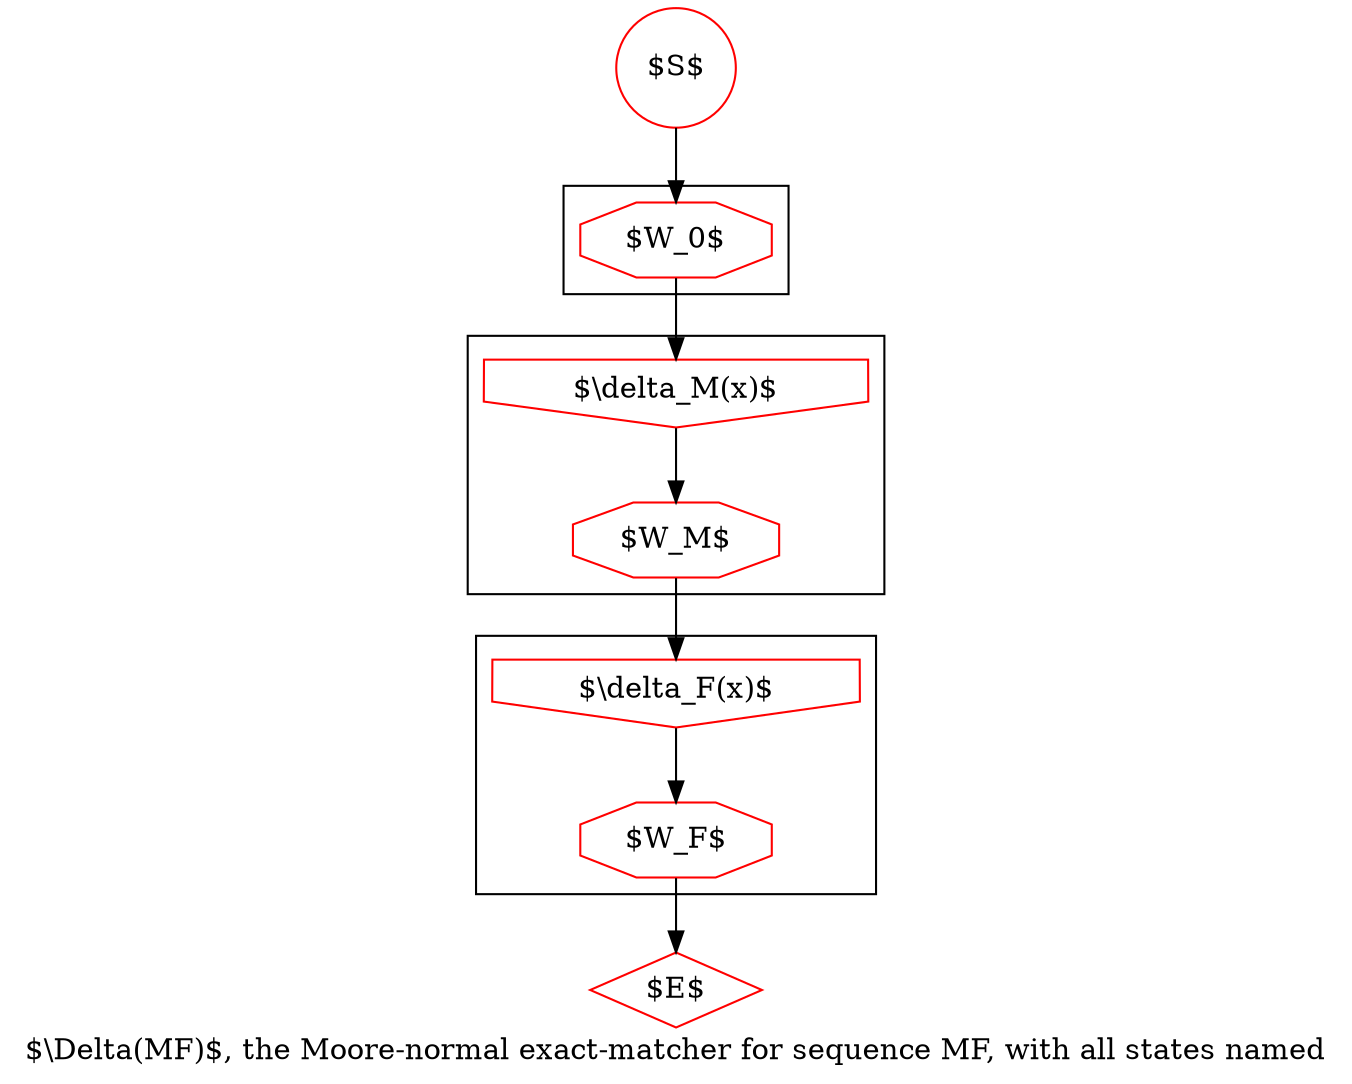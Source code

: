 digraph G {
    S [label="$S$", shape=circle, color=red];
    E [label="$E$", shape=diamond, color=red];

subgraph cluster_0 {
	W0 [label="$W_0$", shape=octagon, color=red];
}
subgraph cluster_1 {
    W1 [label="$W_M$", shape=octagon, color=red];
    D1 [label="$\\delta_M(x)$", shape=invhouse, color=red];
}
subgraph cluster_2 {
    W2 [label="$W_F$", shape=octagon, color=red];
    D2 [label="$\\delta_F(x)$", shape=invhouse, color=red];
}

S->W0->D1->W1->D2->W2->E;

    label="$\\Delta(MF)$, the Moore-normal exact-matcher for sequence MF, with all states named";
}
